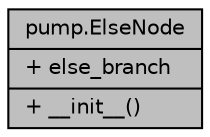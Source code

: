 digraph "pump.ElseNode"
{
  edge [fontname="Helvetica",fontsize="10",labelfontname="Helvetica",labelfontsize="10"];
  node [fontname="Helvetica",fontsize="10",shape=record];
  Node1 [label="{pump.ElseNode\n|+ else_branch\l|+ __init__()\l}",height=0.2,width=0.4,color="black", fillcolor="grey75", style="filled", fontcolor="black"];
}
